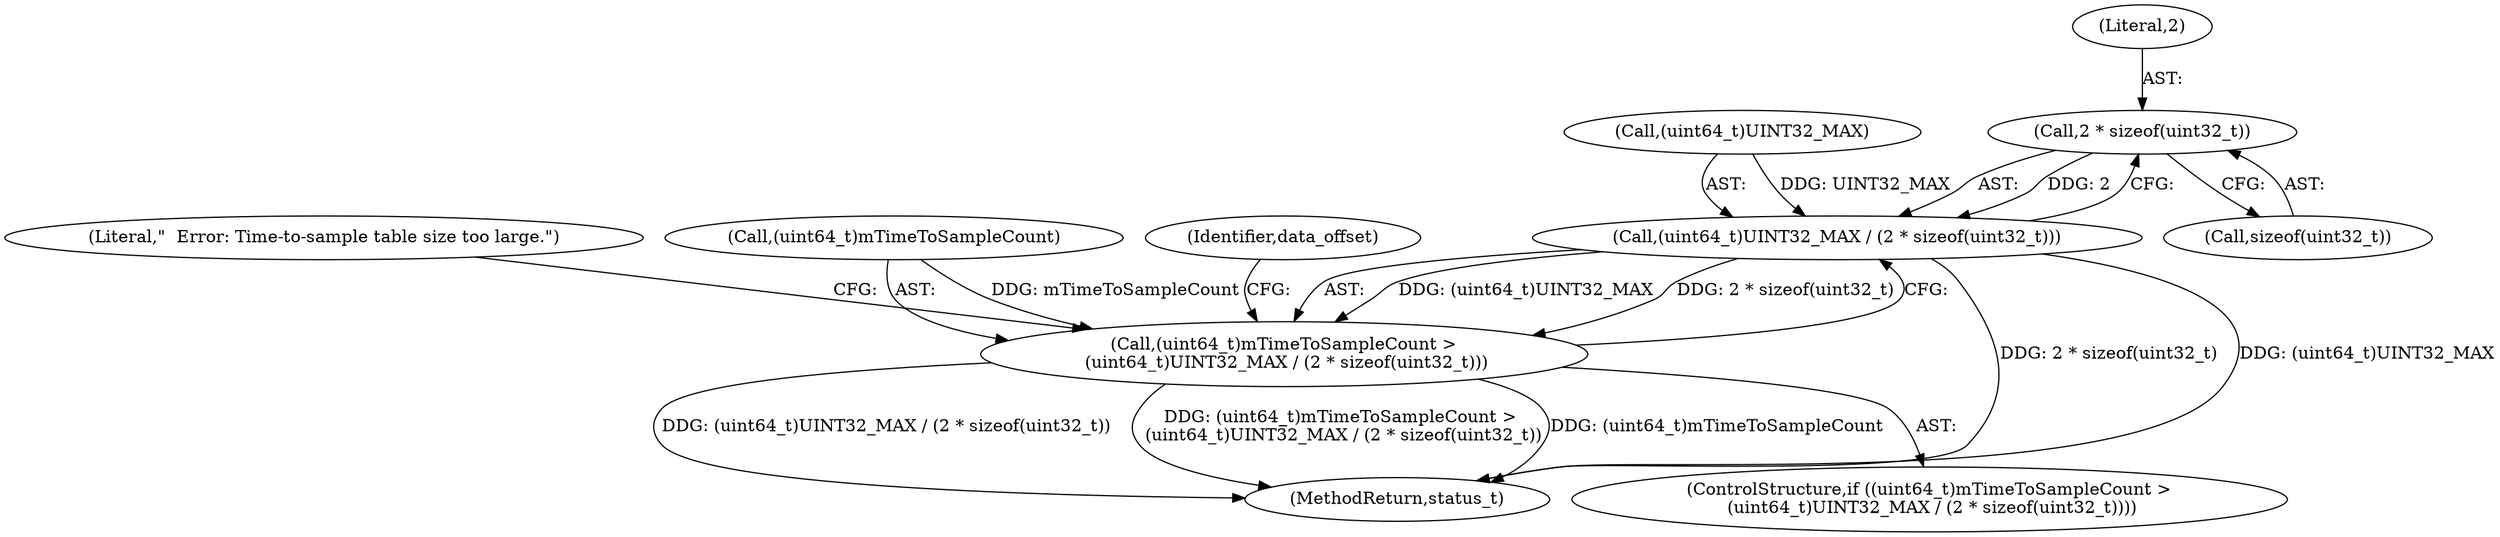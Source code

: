 digraph "0_Android_b57b3967b1a42dd505dbe4fcf1e1d810e3ae3777_1@API" {
"1000153" [label="(Call,2 * sizeof(uint32_t))"];
"1000149" [label="(Call,(uint64_t)UINT32_MAX / (2 * sizeof(uint32_t)))"];
"1000145" [label="(Call,(uint64_t)mTimeToSampleCount >\n (uint64_t)UINT32_MAX / (2 * sizeof(uint32_t)))"];
"1000153" [label="(Call,2 * sizeof(uint32_t))"];
"1000159" [label="(Literal,\"  Error: Time-to-sample table size too large.\")"];
"1000198" [label="(MethodReturn,status_t)"];
"1000150" [label="(Call,(uint64_t)UINT32_MAX)"];
"1000146" [label="(Call,(uint64_t)mTimeToSampleCount)"];
"1000145" [label="(Call,(uint64_t)mTimeToSampleCount >\n (uint64_t)UINT32_MAX / (2 * sizeof(uint32_t)))"];
"1000155" [label="(Call,sizeof(uint32_t))"];
"1000149" [label="(Call,(uint64_t)UINT32_MAX / (2 * sizeof(uint32_t)))"];
"1000144" [label="(ControlStructure,if ((uint64_t)mTimeToSampleCount >\n (uint64_t)UINT32_MAX / (2 * sizeof(uint32_t))))"];
"1000154" [label="(Literal,2)"];
"1000166" [label="(Identifier,data_offset)"];
"1000153" -> "1000149"  [label="AST: "];
"1000153" -> "1000155"  [label="CFG: "];
"1000154" -> "1000153"  [label="AST: "];
"1000155" -> "1000153"  [label="AST: "];
"1000149" -> "1000153"  [label="CFG: "];
"1000153" -> "1000149"  [label="DDG: 2"];
"1000149" -> "1000145"  [label="AST: "];
"1000150" -> "1000149"  [label="AST: "];
"1000145" -> "1000149"  [label="CFG: "];
"1000149" -> "1000198"  [label="DDG: 2 * sizeof(uint32_t)"];
"1000149" -> "1000198"  [label="DDG: (uint64_t)UINT32_MAX"];
"1000149" -> "1000145"  [label="DDG: (uint64_t)UINT32_MAX"];
"1000149" -> "1000145"  [label="DDG: 2 * sizeof(uint32_t)"];
"1000150" -> "1000149"  [label="DDG: UINT32_MAX"];
"1000145" -> "1000144"  [label="AST: "];
"1000146" -> "1000145"  [label="AST: "];
"1000159" -> "1000145"  [label="CFG: "];
"1000166" -> "1000145"  [label="CFG: "];
"1000145" -> "1000198"  [label="DDG: (uint64_t)UINT32_MAX / (2 * sizeof(uint32_t))"];
"1000145" -> "1000198"  [label="DDG: (uint64_t)mTimeToSampleCount >\n (uint64_t)UINT32_MAX / (2 * sizeof(uint32_t))"];
"1000145" -> "1000198"  [label="DDG: (uint64_t)mTimeToSampleCount"];
"1000146" -> "1000145"  [label="DDG: mTimeToSampleCount"];
}
